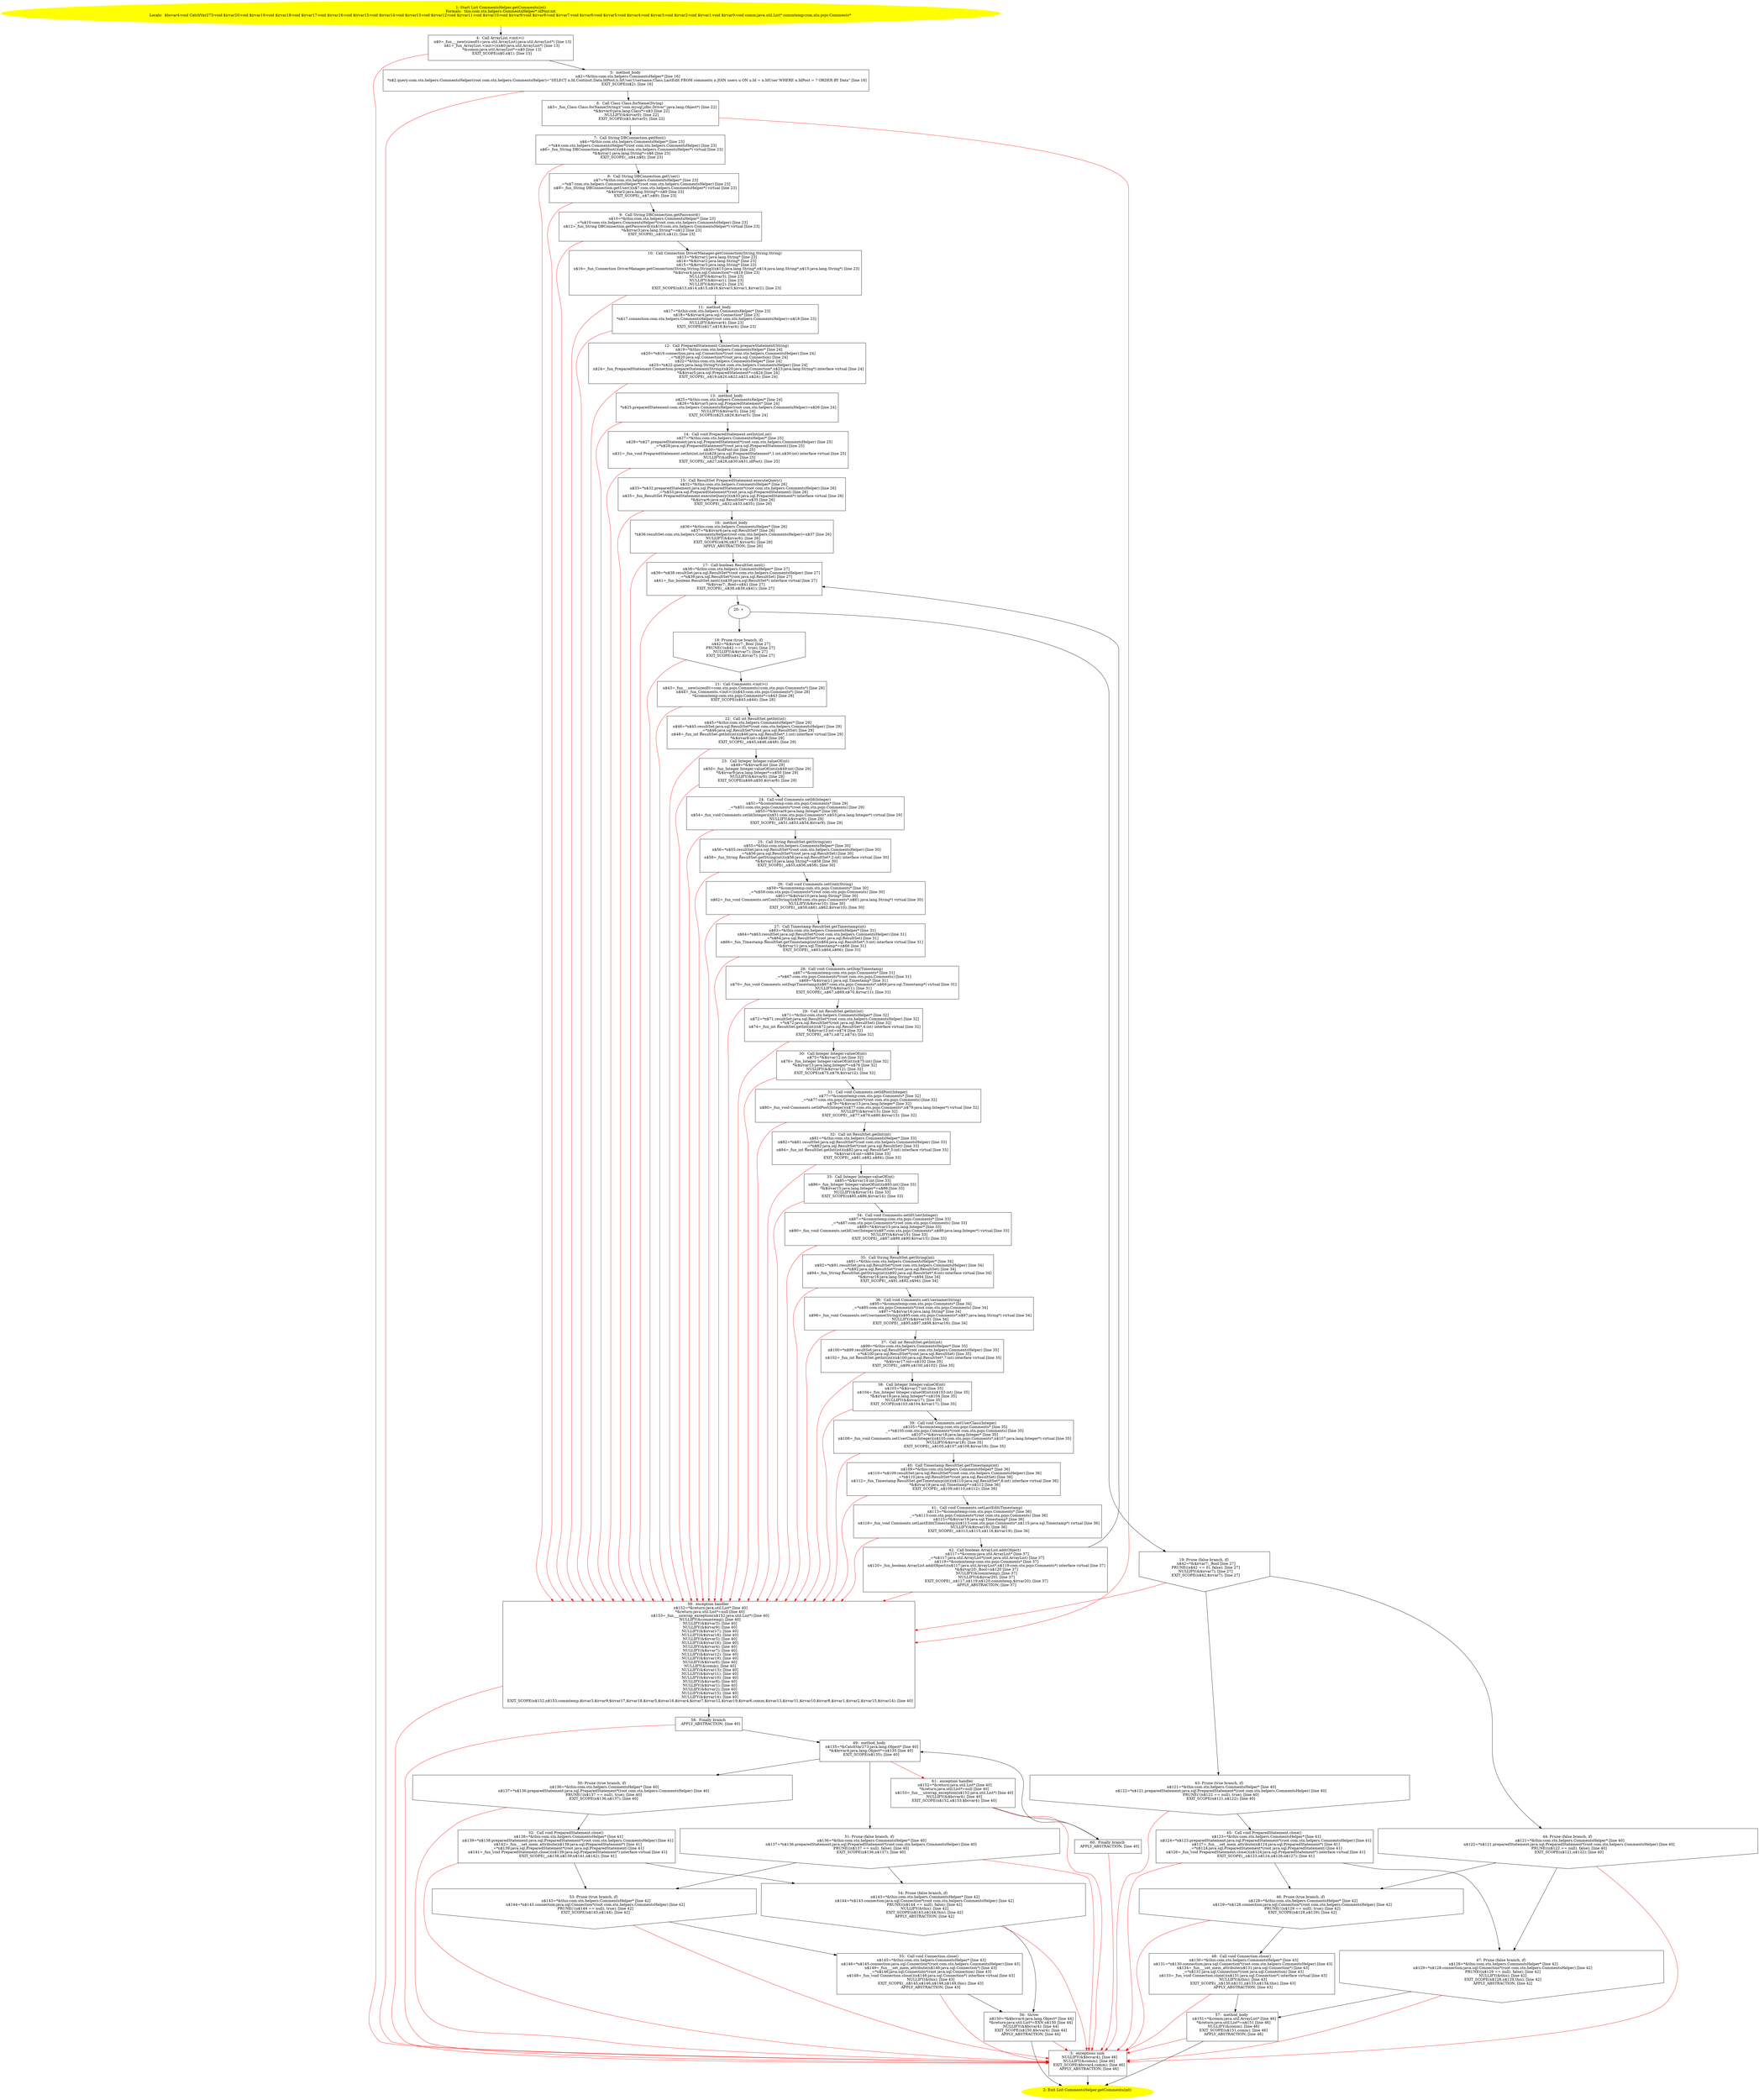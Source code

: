 /* @generated */
digraph cfg {
"com.stn.helpers.CommentsHelper.getComments(int):java.util.List.65c3b696d5424ba3a94d7f341de089ee_1" [label="1: Start List CommentsHelper.getComments(int)\nFormals:  this:com.stn.helpers.CommentsHelper* idPost:int\nLocals:  $bcvar4:void CatchVar273:void $irvar20:void $irvar19:void $irvar18:void $irvar17:void $irvar16:void $irvar15:void $irvar14:void $irvar13:void $irvar12:void $irvar11:void $irvar10:void $irvar9:void $irvar8:void $irvar7:void $irvar6:void $irvar5:void $irvar4:void $irvar3:void $irvar2:void $irvar1:void $irvar0:void comm:java.util.List* commtemp:com.stn.pojo.Comments* \n  " color=yellow style=filled]
	

	 "com.stn.helpers.CommentsHelper.getComments(int):java.util.List.65c3b696d5424ba3a94d7f341de089ee_1" -> "com.stn.helpers.CommentsHelper.getComments(int):java.util.List.65c3b696d5424ba3a94d7f341de089ee_4" ;
"com.stn.helpers.CommentsHelper.getComments(int):java.util.List.65c3b696d5424ba3a94d7f341de089ee_2" [label="2: Exit List CommentsHelper.getComments(int) \n  " color=yellow style=filled]
	

"com.stn.helpers.CommentsHelper.getComments(int):java.util.List.65c3b696d5424ba3a94d7f341de089ee_3" [label="3:  exceptions sink \n   NULLIFY(&$bcvar4); [line 46]\n  NULLIFY(&comm); [line 46]\n  EXIT_SCOPE($bcvar4,comm); [line 46]\n  APPLY_ABSTRACTION; [line 46]\n " shape="box"]
	

	 "com.stn.helpers.CommentsHelper.getComments(int):java.util.List.65c3b696d5424ba3a94d7f341de089ee_3" -> "com.stn.helpers.CommentsHelper.getComments(int):java.util.List.65c3b696d5424ba3a94d7f341de089ee_2" ;
"com.stn.helpers.CommentsHelper.getComments(int):java.util.List.65c3b696d5424ba3a94d7f341de089ee_4" [label="4:  Call ArrayList.<init>() \n   n$0=_fun___new(sizeof(t=java.util.ArrayList):java.util.ArrayList*) [line 13]\n  n$1=_fun_ArrayList.<init>()(n$0:java.util.ArrayList*) [line 13]\n  *&comm:java.util.ArrayList*=n$0 [line 13]\n  EXIT_SCOPE(n$0,n$1); [line 13]\n " shape="box"]
	

	 "com.stn.helpers.CommentsHelper.getComments(int):java.util.List.65c3b696d5424ba3a94d7f341de089ee_4" -> "com.stn.helpers.CommentsHelper.getComments(int):java.util.List.65c3b696d5424ba3a94d7f341de089ee_5" ;
	 "com.stn.helpers.CommentsHelper.getComments(int):java.util.List.65c3b696d5424ba3a94d7f341de089ee_4" -> "com.stn.helpers.CommentsHelper.getComments(int):java.util.List.65c3b696d5424ba3a94d7f341de089ee_3" [color="red" ];
"com.stn.helpers.CommentsHelper.getComments(int):java.util.List.65c3b696d5424ba3a94d7f341de089ee_5" [label="5:  method_body \n   n$2=*&this:com.stn.helpers.CommentsHelper* [line 16]\n  *n$2.query:com.stn.helpers.CommentsHelper(root com.stn.helpers.CommentsHelper)=\"SELECT n.Id,Continut,Data,IdPost,n.IdUser,Username,Class,LastEdit FROM comments n JOIN users u ON u.Id = n.IdUser WHERE n.IdPost = ? ORDER BY Data\" [line 16]\n  EXIT_SCOPE(n$2); [line 16]\n " shape="box"]
	

	 "com.stn.helpers.CommentsHelper.getComments(int):java.util.List.65c3b696d5424ba3a94d7f341de089ee_5" -> "com.stn.helpers.CommentsHelper.getComments(int):java.util.List.65c3b696d5424ba3a94d7f341de089ee_6" ;
	 "com.stn.helpers.CommentsHelper.getComments(int):java.util.List.65c3b696d5424ba3a94d7f341de089ee_5" -> "com.stn.helpers.CommentsHelper.getComments(int):java.util.List.65c3b696d5424ba3a94d7f341de089ee_3" [color="red" ];
"com.stn.helpers.CommentsHelper.getComments(int):java.util.List.65c3b696d5424ba3a94d7f341de089ee_6" [label="6:  Call Class Class.forName(String) \n   n$3=_fun_Class Class.forName(String)(\"com.mysql.jdbc.Driver\":java.lang.Object*) [line 22]\n  *&$irvar0:java.lang.Class*=n$3 [line 22]\n  NULLIFY(&$irvar0); [line 22]\n  EXIT_SCOPE(n$3,$irvar0); [line 22]\n " shape="box"]
	

	 "com.stn.helpers.CommentsHelper.getComments(int):java.util.List.65c3b696d5424ba3a94d7f341de089ee_6" -> "com.stn.helpers.CommentsHelper.getComments(int):java.util.List.65c3b696d5424ba3a94d7f341de089ee_7" ;
	 "com.stn.helpers.CommentsHelper.getComments(int):java.util.List.65c3b696d5424ba3a94d7f341de089ee_6" -> "com.stn.helpers.CommentsHelper.getComments(int):java.util.List.65c3b696d5424ba3a94d7f341de089ee_59" [color="red" ];
"com.stn.helpers.CommentsHelper.getComments(int):java.util.List.65c3b696d5424ba3a94d7f341de089ee_7" [label="7:  Call String DBConnection.getHost() \n   n$4=*&this:com.stn.helpers.CommentsHelper* [line 23]\n  _=*n$4:com.stn.helpers.CommentsHelper*(root com.stn.helpers.CommentsHelper) [line 23]\n  n$6=_fun_String DBConnection.getHost()(n$4:com.stn.helpers.CommentsHelper*) virtual [line 23]\n  *&$irvar1:java.lang.String*=n$6 [line 23]\n  EXIT_SCOPE(_,n$4,n$6); [line 23]\n " shape="box"]
	

	 "com.stn.helpers.CommentsHelper.getComments(int):java.util.List.65c3b696d5424ba3a94d7f341de089ee_7" -> "com.stn.helpers.CommentsHelper.getComments(int):java.util.List.65c3b696d5424ba3a94d7f341de089ee_8" ;
	 "com.stn.helpers.CommentsHelper.getComments(int):java.util.List.65c3b696d5424ba3a94d7f341de089ee_7" -> "com.stn.helpers.CommentsHelper.getComments(int):java.util.List.65c3b696d5424ba3a94d7f341de089ee_59" [color="red" ];
"com.stn.helpers.CommentsHelper.getComments(int):java.util.List.65c3b696d5424ba3a94d7f341de089ee_8" [label="8:  Call String DBConnection.getUser() \n   n$7=*&this:com.stn.helpers.CommentsHelper* [line 23]\n  _=*n$7:com.stn.helpers.CommentsHelper*(root com.stn.helpers.CommentsHelper) [line 23]\n  n$9=_fun_String DBConnection.getUser()(n$7:com.stn.helpers.CommentsHelper*) virtual [line 23]\n  *&$irvar2:java.lang.String*=n$9 [line 23]\n  EXIT_SCOPE(_,n$7,n$9); [line 23]\n " shape="box"]
	

	 "com.stn.helpers.CommentsHelper.getComments(int):java.util.List.65c3b696d5424ba3a94d7f341de089ee_8" -> "com.stn.helpers.CommentsHelper.getComments(int):java.util.List.65c3b696d5424ba3a94d7f341de089ee_9" ;
	 "com.stn.helpers.CommentsHelper.getComments(int):java.util.List.65c3b696d5424ba3a94d7f341de089ee_8" -> "com.stn.helpers.CommentsHelper.getComments(int):java.util.List.65c3b696d5424ba3a94d7f341de089ee_59" [color="red" ];
"com.stn.helpers.CommentsHelper.getComments(int):java.util.List.65c3b696d5424ba3a94d7f341de089ee_9" [label="9:  Call String DBConnection.getPassword() \n   n$10=*&this:com.stn.helpers.CommentsHelper* [line 23]\n  _=*n$10:com.stn.helpers.CommentsHelper*(root com.stn.helpers.CommentsHelper) [line 23]\n  n$12=_fun_String DBConnection.getPassword()(n$10:com.stn.helpers.CommentsHelper*) virtual [line 23]\n  *&$irvar3:java.lang.String*=n$12 [line 23]\n  EXIT_SCOPE(_,n$10,n$12); [line 23]\n " shape="box"]
	

	 "com.stn.helpers.CommentsHelper.getComments(int):java.util.List.65c3b696d5424ba3a94d7f341de089ee_9" -> "com.stn.helpers.CommentsHelper.getComments(int):java.util.List.65c3b696d5424ba3a94d7f341de089ee_10" ;
	 "com.stn.helpers.CommentsHelper.getComments(int):java.util.List.65c3b696d5424ba3a94d7f341de089ee_9" -> "com.stn.helpers.CommentsHelper.getComments(int):java.util.List.65c3b696d5424ba3a94d7f341de089ee_59" [color="red" ];
"com.stn.helpers.CommentsHelper.getComments(int):java.util.List.65c3b696d5424ba3a94d7f341de089ee_10" [label="10:  Call Connection DriverManager.getConnection(String,String,String) \n   n$13=*&$irvar1:java.lang.String* [line 23]\n  n$14=*&$irvar2:java.lang.String* [line 23]\n  n$15=*&$irvar3:java.lang.String* [line 23]\n  n$16=_fun_Connection DriverManager.getConnection(String,String,String)(n$13:java.lang.String*,n$14:java.lang.String*,n$15:java.lang.String*) [line 23]\n  *&$irvar4:java.sql.Connection*=n$16 [line 23]\n  NULLIFY(&$irvar3); [line 23]\n  NULLIFY(&$irvar1); [line 23]\n  NULLIFY(&$irvar2); [line 23]\n  EXIT_SCOPE(n$13,n$14,n$15,n$16,$irvar3,$irvar1,$irvar2); [line 23]\n " shape="box"]
	

	 "com.stn.helpers.CommentsHelper.getComments(int):java.util.List.65c3b696d5424ba3a94d7f341de089ee_10" -> "com.stn.helpers.CommentsHelper.getComments(int):java.util.List.65c3b696d5424ba3a94d7f341de089ee_11" ;
	 "com.stn.helpers.CommentsHelper.getComments(int):java.util.List.65c3b696d5424ba3a94d7f341de089ee_10" -> "com.stn.helpers.CommentsHelper.getComments(int):java.util.List.65c3b696d5424ba3a94d7f341de089ee_59" [color="red" ];
"com.stn.helpers.CommentsHelper.getComments(int):java.util.List.65c3b696d5424ba3a94d7f341de089ee_11" [label="11:  method_body \n   n$17=*&this:com.stn.helpers.CommentsHelper* [line 23]\n  n$18=*&$irvar4:java.sql.Connection* [line 23]\n  *n$17.connection:com.stn.helpers.CommentsHelper(root com.stn.helpers.CommentsHelper)=n$18 [line 23]\n  NULLIFY(&$irvar4); [line 23]\n  EXIT_SCOPE(n$17,n$18,$irvar4); [line 23]\n " shape="box"]
	

	 "com.stn.helpers.CommentsHelper.getComments(int):java.util.List.65c3b696d5424ba3a94d7f341de089ee_11" -> "com.stn.helpers.CommentsHelper.getComments(int):java.util.List.65c3b696d5424ba3a94d7f341de089ee_12" ;
	 "com.stn.helpers.CommentsHelper.getComments(int):java.util.List.65c3b696d5424ba3a94d7f341de089ee_11" -> "com.stn.helpers.CommentsHelper.getComments(int):java.util.List.65c3b696d5424ba3a94d7f341de089ee_59" [color="red" ];
"com.stn.helpers.CommentsHelper.getComments(int):java.util.List.65c3b696d5424ba3a94d7f341de089ee_12" [label="12:  Call PreparedStatement Connection.prepareStatement(String) \n   n$19=*&this:com.stn.helpers.CommentsHelper* [line 24]\n  n$20=*n$19.connection:java.sql.Connection*(root com.stn.helpers.CommentsHelper) [line 24]\n  _=*n$20:java.sql.Connection*(root java.sql.Connection) [line 24]\n  n$22=*&this:com.stn.helpers.CommentsHelper* [line 24]\n  n$23=*n$22.query:java.lang.String*(root com.stn.helpers.CommentsHelper) [line 24]\n  n$24=_fun_PreparedStatement Connection.prepareStatement(String)(n$20:java.sql.Connection*,n$23:java.lang.String*) interface virtual [line 24]\n  *&$irvar5:java.sql.PreparedStatement*=n$24 [line 24]\n  EXIT_SCOPE(_,n$19,n$20,n$22,n$23,n$24); [line 24]\n " shape="box"]
	

	 "com.stn.helpers.CommentsHelper.getComments(int):java.util.List.65c3b696d5424ba3a94d7f341de089ee_12" -> "com.stn.helpers.CommentsHelper.getComments(int):java.util.List.65c3b696d5424ba3a94d7f341de089ee_13" ;
	 "com.stn.helpers.CommentsHelper.getComments(int):java.util.List.65c3b696d5424ba3a94d7f341de089ee_12" -> "com.stn.helpers.CommentsHelper.getComments(int):java.util.List.65c3b696d5424ba3a94d7f341de089ee_59" [color="red" ];
"com.stn.helpers.CommentsHelper.getComments(int):java.util.List.65c3b696d5424ba3a94d7f341de089ee_13" [label="13:  method_body \n   n$25=*&this:com.stn.helpers.CommentsHelper* [line 24]\n  n$26=*&$irvar5:java.sql.PreparedStatement* [line 24]\n  *n$25.preparedStatement:com.stn.helpers.CommentsHelper(root com.stn.helpers.CommentsHelper)=n$26 [line 24]\n  NULLIFY(&$irvar5); [line 24]\n  EXIT_SCOPE(n$25,n$26,$irvar5); [line 24]\n " shape="box"]
	

	 "com.stn.helpers.CommentsHelper.getComments(int):java.util.List.65c3b696d5424ba3a94d7f341de089ee_13" -> "com.stn.helpers.CommentsHelper.getComments(int):java.util.List.65c3b696d5424ba3a94d7f341de089ee_14" ;
	 "com.stn.helpers.CommentsHelper.getComments(int):java.util.List.65c3b696d5424ba3a94d7f341de089ee_13" -> "com.stn.helpers.CommentsHelper.getComments(int):java.util.List.65c3b696d5424ba3a94d7f341de089ee_59" [color="red" ];
"com.stn.helpers.CommentsHelper.getComments(int):java.util.List.65c3b696d5424ba3a94d7f341de089ee_14" [label="14:  Call void PreparedStatement.setInt(int,int) \n   n$27=*&this:com.stn.helpers.CommentsHelper* [line 25]\n  n$28=*n$27.preparedStatement:java.sql.PreparedStatement*(root com.stn.helpers.CommentsHelper) [line 25]\n  _=*n$28:java.sql.PreparedStatement*(root java.sql.PreparedStatement) [line 25]\n  n$30=*&idPost:int [line 25]\n  n$31=_fun_void PreparedStatement.setInt(int,int)(n$28:java.sql.PreparedStatement*,1:int,n$30:int) interface virtual [line 25]\n  NULLIFY(&idPost); [line 25]\n  EXIT_SCOPE(_,n$27,n$28,n$30,n$31,idPost); [line 25]\n " shape="box"]
	

	 "com.stn.helpers.CommentsHelper.getComments(int):java.util.List.65c3b696d5424ba3a94d7f341de089ee_14" -> "com.stn.helpers.CommentsHelper.getComments(int):java.util.List.65c3b696d5424ba3a94d7f341de089ee_15" ;
	 "com.stn.helpers.CommentsHelper.getComments(int):java.util.List.65c3b696d5424ba3a94d7f341de089ee_14" -> "com.stn.helpers.CommentsHelper.getComments(int):java.util.List.65c3b696d5424ba3a94d7f341de089ee_59" [color="red" ];
"com.stn.helpers.CommentsHelper.getComments(int):java.util.List.65c3b696d5424ba3a94d7f341de089ee_15" [label="15:  Call ResultSet PreparedStatement.executeQuery() \n   n$32=*&this:com.stn.helpers.CommentsHelper* [line 26]\n  n$33=*n$32.preparedStatement:java.sql.PreparedStatement*(root com.stn.helpers.CommentsHelper) [line 26]\n  _=*n$33:java.sql.PreparedStatement*(root java.sql.PreparedStatement) [line 26]\n  n$35=_fun_ResultSet PreparedStatement.executeQuery()(n$33:java.sql.PreparedStatement*) interface virtual [line 26]\n  *&$irvar6:java.sql.ResultSet*=n$35 [line 26]\n  EXIT_SCOPE(_,n$32,n$33,n$35); [line 26]\n " shape="box"]
	

	 "com.stn.helpers.CommentsHelper.getComments(int):java.util.List.65c3b696d5424ba3a94d7f341de089ee_15" -> "com.stn.helpers.CommentsHelper.getComments(int):java.util.List.65c3b696d5424ba3a94d7f341de089ee_16" ;
	 "com.stn.helpers.CommentsHelper.getComments(int):java.util.List.65c3b696d5424ba3a94d7f341de089ee_15" -> "com.stn.helpers.CommentsHelper.getComments(int):java.util.List.65c3b696d5424ba3a94d7f341de089ee_59" [color="red" ];
"com.stn.helpers.CommentsHelper.getComments(int):java.util.List.65c3b696d5424ba3a94d7f341de089ee_16" [label="16:  method_body \n   n$36=*&this:com.stn.helpers.CommentsHelper* [line 26]\n  n$37=*&$irvar6:java.sql.ResultSet* [line 26]\n  *n$36.resultSet:com.stn.helpers.CommentsHelper(root com.stn.helpers.CommentsHelper)=n$37 [line 26]\n  NULLIFY(&$irvar6); [line 26]\n  EXIT_SCOPE(n$36,n$37,$irvar6); [line 26]\n  APPLY_ABSTRACTION; [line 26]\n " shape="box"]
	

	 "com.stn.helpers.CommentsHelper.getComments(int):java.util.List.65c3b696d5424ba3a94d7f341de089ee_16" -> "com.stn.helpers.CommentsHelper.getComments(int):java.util.List.65c3b696d5424ba3a94d7f341de089ee_17" ;
	 "com.stn.helpers.CommentsHelper.getComments(int):java.util.List.65c3b696d5424ba3a94d7f341de089ee_16" -> "com.stn.helpers.CommentsHelper.getComments(int):java.util.List.65c3b696d5424ba3a94d7f341de089ee_59" [color="red" ];
"com.stn.helpers.CommentsHelper.getComments(int):java.util.List.65c3b696d5424ba3a94d7f341de089ee_17" [label="17:  Call boolean ResultSet.next() \n   n$38=*&this:com.stn.helpers.CommentsHelper* [line 27]\n  n$39=*n$38.resultSet:java.sql.ResultSet*(root com.stn.helpers.CommentsHelper) [line 27]\n  _=*n$39:java.sql.ResultSet*(root java.sql.ResultSet) [line 27]\n  n$41=_fun_boolean ResultSet.next()(n$39:java.sql.ResultSet*) interface virtual [line 27]\n  *&$irvar7:_Bool=n$41 [line 27]\n  EXIT_SCOPE(_,n$38,n$39,n$41); [line 27]\n " shape="box"]
	

	 "com.stn.helpers.CommentsHelper.getComments(int):java.util.List.65c3b696d5424ba3a94d7f341de089ee_17" -> "com.stn.helpers.CommentsHelper.getComments(int):java.util.List.65c3b696d5424ba3a94d7f341de089ee_20" ;
	 "com.stn.helpers.CommentsHelper.getComments(int):java.util.List.65c3b696d5424ba3a94d7f341de089ee_17" -> "com.stn.helpers.CommentsHelper.getComments(int):java.util.List.65c3b696d5424ba3a94d7f341de089ee_59" [color="red" ];
"com.stn.helpers.CommentsHelper.getComments(int):java.util.List.65c3b696d5424ba3a94d7f341de089ee_18" [label="18: Prune (true branch, if) \n   n$42=*&$irvar7:_Bool [line 27]\n  PRUNE(!(n$42 == 0), true); [line 27]\n  NULLIFY(&$irvar7); [line 27]\n  EXIT_SCOPE(n$42,$irvar7); [line 27]\n " shape="invhouse"]
	

	 "com.stn.helpers.CommentsHelper.getComments(int):java.util.List.65c3b696d5424ba3a94d7f341de089ee_18" -> "com.stn.helpers.CommentsHelper.getComments(int):java.util.List.65c3b696d5424ba3a94d7f341de089ee_21" ;
	 "com.stn.helpers.CommentsHelper.getComments(int):java.util.List.65c3b696d5424ba3a94d7f341de089ee_18" -> "com.stn.helpers.CommentsHelper.getComments(int):java.util.List.65c3b696d5424ba3a94d7f341de089ee_59" [color="red" ];
"com.stn.helpers.CommentsHelper.getComments(int):java.util.List.65c3b696d5424ba3a94d7f341de089ee_19" [label="19: Prune (false branch, if) \n   n$42=*&$irvar7:_Bool [line 27]\n  PRUNE((n$42 == 0), false); [line 27]\n  NULLIFY(&$irvar7); [line 27]\n  EXIT_SCOPE(n$42,$irvar7); [line 27]\n " shape="invhouse"]
	

	 "com.stn.helpers.CommentsHelper.getComments(int):java.util.List.65c3b696d5424ba3a94d7f341de089ee_19" -> "com.stn.helpers.CommentsHelper.getComments(int):java.util.List.65c3b696d5424ba3a94d7f341de089ee_43" ;
	 "com.stn.helpers.CommentsHelper.getComments(int):java.util.List.65c3b696d5424ba3a94d7f341de089ee_19" -> "com.stn.helpers.CommentsHelper.getComments(int):java.util.List.65c3b696d5424ba3a94d7f341de089ee_44" ;
	 "com.stn.helpers.CommentsHelper.getComments(int):java.util.List.65c3b696d5424ba3a94d7f341de089ee_19" -> "com.stn.helpers.CommentsHelper.getComments(int):java.util.List.65c3b696d5424ba3a94d7f341de089ee_59" [color="red" ];
"com.stn.helpers.CommentsHelper.getComments(int):java.util.List.65c3b696d5424ba3a94d7f341de089ee_20" [label="20: + \n  " ]
	

	 "com.stn.helpers.CommentsHelper.getComments(int):java.util.List.65c3b696d5424ba3a94d7f341de089ee_20" -> "com.stn.helpers.CommentsHelper.getComments(int):java.util.List.65c3b696d5424ba3a94d7f341de089ee_18" ;
	 "com.stn.helpers.CommentsHelper.getComments(int):java.util.List.65c3b696d5424ba3a94d7f341de089ee_20" -> "com.stn.helpers.CommentsHelper.getComments(int):java.util.List.65c3b696d5424ba3a94d7f341de089ee_19" ;
"com.stn.helpers.CommentsHelper.getComments(int):java.util.List.65c3b696d5424ba3a94d7f341de089ee_21" [label="21:  Call Comments.<init>() \n   n$43=_fun___new(sizeof(t=com.stn.pojo.Comments):com.stn.pojo.Comments*) [line 28]\n  n$44=_fun_Comments.<init>()(n$43:com.stn.pojo.Comments*) [line 28]\n  *&commtemp:com.stn.pojo.Comments*=n$43 [line 28]\n  EXIT_SCOPE(n$43,n$44); [line 28]\n " shape="box"]
	

	 "com.stn.helpers.CommentsHelper.getComments(int):java.util.List.65c3b696d5424ba3a94d7f341de089ee_21" -> "com.stn.helpers.CommentsHelper.getComments(int):java.util.List.65c3b696d5424ba3a94d7f341de089ee_22" ;
	 "com.stn.helpers.CommentsHelper.getComments(int):java.util.List.65c3b696d5424ba3a94d7f341de089ee_21" -> "com.stn.helpers.CommentsHelper.getComments(int):java.util.List.65c3b696d5424ba3a94d7f341de089ee_59" [color="red" ];
"com.stn.helpers.CommentsHelper.getComments(int):java.util.List.65c3b696d5424ba3a94d7f341de089ee_22" [label="22:  Call int ResultSet.getInt(int) \n   n$45=*&this:com.stn.helpers.CommentsHelper* [line 29]\n  n$46=*n$45.resultSet:java.sql.ResultSet*(root com.stn.helpers.CommentsHelper) [line 29]\n  _=*n$46:java.sql.ResultSet*(root java.sql.ResultSet) [line 29]\n  n$48=_fun_int ResultSet.getInt(int)(n$46:java.sql.ResultSet*,1:int) interface virtual [line 29]\n  *&$irvar8:int=n$48 [line 29]\n  EXIT_SCOPE(_,n$45,n$46,n$48); [line 29]\n " shape="box"]
	

	 "com.stn.helpers.CommentsHelper.getComments(int):java.util.List.65c3b696d5424ba3a94d7f341de089ee_22" -> "com.stn.helpers.CommentsHelper.getComments(int):java.util.List.65c3b696d5424ba3a94d7f341de089ee_23" ;
	 "com.stn.helpers.CommentsHelper.getComments(int):java.util.List.65c3b696d5424ba3a94d7f341de089ee_22" -> "com.stn.helpers.CommentsHelper.getComments(int):java.util.List.65c3b696d5424ba3a94d7f341de089ee_59" [color="red" ];
"com.stn.helpers.CommentsHelper.getComments(int):java.util.List.65c3b696d5424ba3a94d7f341de089ee_23" [label="23:  Call Integer Integer.valueOf(int) \n   n$49=*&$irvar8:int [line 29]\n  n$50=_fun_Integer Integer.valueOf(int)(n$49:int) [line 29]\n  *&$irvar9:java.lang.Integer*=n$50 [line 29]\n  NULLIFY(&$irvar8); [line 29]\n  EXIT_SCOPE(n$49,n$50,$irvar8); [line 29]\n " shape="box"]
	

	 "com.stn.helpers.CommentsHelper.getComments(int):java.util.List.65c3b696d5424ba3a94d7f341de089ee_23" -> "com.stn.helpers.CommentsHelper.getComments(int):java.util.List.65c3b696d5424ba3a94d7f341de089ee_24" ;
	 "com.stn.helpers.CommentsHelper.getComments(int):java.util.List.65c3b696d5424ba3a94d7f341de089ee_23" -> "com.stn.helpers.CommentsHelper.getComments(int):java.util.List.65c3b696d5424ba3a94d7f341de089ee_59" [color="red" ];
"com.stn.helpers.CommentsHelper.getComments(int):java.util.List.65c3b696d5424ba3a94d7f341de089ee_24" [label="24:  Call void Comments.setId(Integer) \n   n$51=*&commtemp:com.stn.pojo.Comments* [line 29]\n  _=*n$51:com.stn.pojo.Comments*(root com.stn.pojo.Comments) [line 29]\n  n$53=*&$irvar9:java.lang.Integer* [line 29]\n  n$54=_fun_void Comments.setId(Integer)(n$51:com.stn.pojo.Comments*,n$53:java.lang.Integer*) virtual [line 29]\n  NULLIFY(&$irvar9); [line 29]\n  EXIT_SCOPE(_,n$51,n$53,n$54,$irvar9); [line 29]\n " shape="box"]
	

	 "com.stn.helpers.CommentsHelper.getComments(int):java.util.List.65c3b696d5424ba3a94d7f341de089ee_24" -> "com.stn.helpers.CommentsHelper.getComments(int):java.util.List.65c3b696d5424ba3a94d7f341de089ee_25" ;
	 "com.stn.helpers.CommentsHelper.getComments(int):java.util.List.65c3b696d5424ba3a94d7f341de089ee_24" -> "com.stn.helpers.CommentsHelper.getComments(int):java.util.List.65c3b696d5424ba3a94d7f341de089ee_59" [color="red" ];
"com.stn.helpers.CommentsHelper.getComments(int):java.util.List.65c3b696d5424ba3a94d7f341de089ee_25" [label="25:  Call String ResultSet.getString(int) \n   n$55=*&this:com.stn.helpers.CommentsHelper* [line 30]\n  n$56=*n$55.resultSet:java.sql.ResultSet*(root com.stn.helpers.CommentsHelper) [line 30]\n  _=*n$56:java.sql.ResultSet*(root java.sql.ResultSet) [line 30]\n  n$58=_fun_String ResultSet.getString(int)(n$56:java.sql.ResultSet*,2:int) interface virtual [line 30]\n  *&$irvar10:java.lang.String*=n$58 [line 30]\n  EXIT_SCOPE(_,n$55,n$56,n$58); [line 30]\n " shape="box"]
	

	 "com.stn.helpers.CommentsHelper.getComments(int):java.util.List.65c3b696d5424ba3a94d7f341de089ee_25" -> "com.stn.helpers.CommentsHelper.getComments(int):java.util.List.65c3b696d5424ba3a94d7f341de089ee_26" ;
	 "com.stn.helpers.CommentsHelper.getComments(int):java.util.List.65c3b696d5424ba3a94d7f341de089ee_25" -> "com.stn.helpers.CommentsHelper.getComments(int):java.util.List.65c3b696d5424ba3a94d7f341de089ee_59" [color="red" ];
"com.stn.helpers.CommentsHelper.getComments(int):java.util.List.65c3b696d5424ba3a94d7f341de089ee_26" [label="26:  Call void Comments.setCont(String) \n   n$59=*&commtemp:com.stn.pojo.Comments* [line 30]\n  _=*n$59:com.stn.pojo.Comments*(root com.stn.pojo.Comments) [line 30]\n  n$61=*&$irvar10:java.lang.String* [line 30]\n  n$62=_fun_void Comments.setCont(String)(n$59:com.stn.pojo.Comments*,n$61:java.lang.String*) virtual [line 30]\n  NULLIFY(&$irvar10); [line 30]\n  EXIT_SCOPE(_,n$59,n$61,n$62,$irvar10); [line 30]\n " shape="box"]
	

	 "com.stn.helpers.CommentsHelper.getComments(int):java.util.List.65c3b696d5424ba3a94d7f341de089ee_26" -> "com.stn.helpers.CommentsHelper.getComments(int):java.util.List.65c3b696d5424ba3a94d7f341de089ee_27" ;
	 "com.stn.helpers.CommentsHelper.getComments(int):java.util.List.65c3b696d5424ba3a94d7f341de089ee_26" -> "com.stn.helpers.CommentsHelper.getComments(int):java.util.List.65c3b696d5424ba3a94d7f341de089ee_59" [color="red" ];
"com.stn.helpers.CommentsHelper.getComments(int):java.util.List.65c3b696d5424ba3a94d7f341de089ee_27" [label="27:  Call Timestamp ResultSet.getTimestamp(int) \n   n$63=*&this:com.stn.helpers.CommentsHelper* [line 31]\n  n$64=*n$63.resultSet:java.sql.ResultSet*(root com.stn.helpers.CommentsHelper) [line 31]\n  _=*n$64:java.sql.ResultSet*(root java.sql.ResultSet) [line 31]\n  n$66=_fun_Timestamp ResultSet.getTimestamp(int)(n$64:java.sql.ResultSet*,3:int) interface virtual [line 31]\n  *&$irvar11:java.sql.Timestamp*=n$66 [line 31]\n  EXIT_SCOPE(_,n$63,n$64,n$66); [line 31]\n " shape="box"]
	

	 "com.stn.helpers.CommentsHelper.getComments(int):java.util.List.65c3b696d5424ba3a94d7f341de089ee_27" -> "com.stn.helpers.CommentsHelper.getComments(int):java.util.List.65c3b696d5424ba3a94d7f341de089ee_28" ;
	 "com.stn.helpers.CommentsHelper.getComments(int):java.util.List.65c3b696d5424ba3a94d7f341de089ee_27" -> "com.stn.helpers.CommentsHelper.getComments(int):java.util.List.65c3b696d5424ba3a94d7f341de089ee_59" [color="red" ];
"com.stn.helpers.CommentsHelper.getComments(int):java.util.List.65c3b696d5424ba3a94d7f341de089ee_28" [label="28:  Call void Comments.setDop(Timestamp) \n   n$67=*&commtemp:com.stn.pojo.Comments* [line 31]\n  _=*n$67:com.stn.pojo.Comments*(root com.stn.pojo.Comments) [line 31]\n  n$69=*&$irvar11:java.sql.Timestamp* [line 31]\n  n$70=_fun_void Comments.setDop(Timestamp)(n$67:com.stn.pojo.Comments*,n$69:java.sql.Timestamp*) virtual [line 31]\n  NULLIFY(&$irvar11); [line 31]\n  EXIT_SCOPE(_,n$67,n$69,n$70,$irvar11); [line 31]\n " shape="box"]
	

	 "com.stn.helpers.CommentsHelper.getComments(int):java.util.List.65c3b696d5424ba3a94d7f341de089ee_28" -> "com.stn.helpers.CommentsHelper.getComments(int):java.util.List.65c3b696d5424ba3a94d7f341de089ee_29" ;
	 "com.stn.helpers.CommentsHelper.getComments(int):java.util.List.65c3b696d5424ba3a94d7f341de089ee_28" -> "com.stn.helpers.CommentsHelper.getComments(int):java.util.List.65c3b696d5424ba3a94d7f341de089ee_59" [color="red" ];
"com.stn.helpers.CommentsHelper.getComments(int):java.util.List.65c3b696d5424ba3a94d7f341de089ee_29" [label="29:  Call int ResultSet.getInt(int) \n   n$71=*&this:com.stn.helpers.CommentsHelper* [line 32]\n  n$72=*n$71.resultSet:java.sql.ResultSet*(root com.stn.helpers.CommentsHelper) [line 32]\n  _=*n$72:java.sql.ResultSet*(root java.sql.ResultSet) [line 32]\n  n$74=_fun_int ResultSet.getInt(int)(n$72:java.sql.ResultSet*,4:int) interface virtual [line 32]\n  *&$irvar12:int=n$74 [line 32]\n  EXIT_SCOPE(_,n$71,n$72,n$74); [line 32]\n " shape="box"]
	

	 "com.stn.helpers.CommentsHelper.getComments(int):java.util.List.65c3b696d5424ba3a94d7f341de089ee_29" -> "com.stn.helpers.CommentsHelper.getComments(int):java.util.List.65c3b696d5424ba3a94d7f341de089ee_30" ;
	 "com.stn.helpers.CommentsHelper.getComments(int):java.util.List.65c3b696d5424ba3a94d7f341de089ee_29" -> "com.stn.helpers.CommentsHelper.getComments(int):java.util.List.65c3b696d5424ba3a94d7f341de089ee_59" [color="red" ];
"com.stn.helpers.CommentsHelper.getComments(int):java.util.List.65c3b696d5424ba3a94d7f341de089ee_30" [label="30:  Call Integer Integer.valueOf(int) \n   n$75=*&$irvar12:int [line 32]\n  n$76=_fun_Integer Integer.valueOf(int)(n$75:int) [line 32]\n  *&$irvar13:java.lang.Integer*=n$76 [line 32]\n  NULLIFY(&$irvar12); [line 32]\n  EXIT_SCOPE(n$75,n$76,$irvar12); [line 32]\n " shape="box"]
	

	 "com.stn.helpers.CommentsHelper.getComments(int):java.util.List.65c3b696d5424ba3a94d7f341de089ee_30" -> "com.stn.helpers.CommentsHelper.getComments(int):java.util.List.65c3b696d5424ba3a94d7f341de089ee_31" ;
	 "com.stn.helpers.CommentsHelper.getComments(int):java.util.List.65c3b696d5424ba3a94d7f341de089ee_30" -> "com.stn.helpers.CommentsHelper.getComments(int):java.util.List.65c3b696d5424ba3a94d7f341de089ee_59" [color="red" ];
"com.stn.helpers.CommentsHelper.getComments(int):java.util.List.65c3b696d5424ba3a94d7f341de089ee_31" [label="31:  Call void Comments.setIdPost(Integer) \n   n$77=*&commtemp:com.stn.pojo.Comments* [line 32]\n  _=*n$77:com.stn.pojo.Comments*(root com.stn.pojo.Comments) [line 32]\n  n$79=*&$irvar13:java.lang.Integer* [line 32]\n  n$80=_fun_void Comments.setIdPost(Integer)(n$77:com.stn.pojo.Comments*,n$79:java.lang.Integer*) virtual [line 32]\n  NULLIFY(&$irvar13); [line 32]\n  EXIT_SCOPE(_,n$77,n$79,n$80,$irvar13); [line 32]\n " shape="box"]
	

	 "com.stn.helpers.CommentsHelper.getComments(int):java.util.List.65c3b696d5424ba3a94d7f341de089ee_31" -> "com.stn.helpers.CommentsHelper.getComments(int):java.util.List.65c3b696d5424ba3a94d7f341de089ee_32" ;
	 "com.stn.helpers.CommentsHelper.getComments(int):java.util.List.65c3b696d5424ba3a94d7f341de089ee_31" -> "com.stn.helpers.CommentsHelper.getComments(int):java.util.List.65c3b696d5424ba3a94d7f341de089ee_59" [color="red" ];
"com.stn.helpers.CommentsHelper.getComments(int):java.util.List.65c3b696d5424ba3a94d7f341de089ee_32" [label="32:  Call int ResultSet.getInt(int) \n   n$81=*&this:com.stn.helpers.CommentsHelper* [line 33]\n  n$82=*n$81.resultSet:java.sql.ResultSet*(root com.stn.helpers.CommentsHelper) [line 33]\n  _=*n$82:java.sql.ResultSet*(root java.sql.ResultSet) [line 33]\n  n$84=_fun_int ResultSet.getInt(int)(n$82:java.sql.ResultSet*,5:int) interface virtual [line 33]\n  *&$irvar14:int=n$84 [line 33]\n  EXIT_SCOPE(_,n$81,n$82,n$84); [line 33]\n " shape="box"]
	

	 "com.stn.helpers.CommentsHelper.getComments(int):java.util.List.65c3b696d5424ba3a94d7f341de089ee_32" -> "com.stn.helpers.CommentsHelper.getComments(int):java.util.List.65c3b696d5424ba3a94d7f341de089ee_33" ;
	 "com.stn.helpers.CommentsHelper.getComments(int):java.util.List.65c3b696d5424ba3a94d7f341de089ee_32" -> "com.stn.helpers.CommentsHelper.getComments(int):java.util.List.65c3b696d5424ba3a94d7f341de089ee_59" [color="red" ];
"com.stn.helpers.CommentsHelper.getComments(int):java.util.List.65c3b696d5424ba3a94d7f341de089ee_33" [label="33:  Call Integer Integer.valueOf(int) \n   n$85=*&$irvar14:int [line 33]\n  n$86=_fun_Integer Integer.valueOf(int)(n$85:int) [line 33]\n  *&$irvar15:java.lang.Integer*=n$86 [line 33]\n  NULLIFY(&$irvar14); [line 33]\n  EXIT_SCOPE(n$85,n$86,$irvar14); [line 33]\n " shape="box"]
	

	 "com.stn.helpers.CommentsHelper.getComments(int):java.util.List.65c3b696d5424ba3a94d7f341de089ee_33" -> "com.stn.helpers.CommentsHelper.getComments(int):java.util.List.65c3b696d5424ba3a94d7f341de089ee_34" ;
	 "com.stn.helpers.CommentsHelper.getComments(int):java.util.List.65c3b696d5424ba3a94d7f341de089ee_33" -> "com.stn.helpers.CommentsHelper.getComments(int):java.util.List.65c3b696d5424ba3a94d7f341de089ee_59" [color="red" ];
"com.stn.helpers.CommentsHelper.getComments(int):java.util.List.65c3b696d5424ba3a94d7f341de089ee_34" [label="34:  Call void Comments.setIdUser(Integer) \n   n$87=*&commtemp:com.stn.pojo.Comments* [line 33]\n  _=*n$87:com.stn.pojo.Comments*(root com.stn.pojo.Comments) [line 33]\n  n$89=*&$irvar15:java.lang.Integer* [line 33]\n  n$90=_fun_void Comments.setIdUser(Integer)(n$87:com.stn.pojo.Comments*,n$89:java.lang.Integer*) virtual [line 33]\n  NULLIFY(&$irvar15); [line 33]\n  EXIT_SCOPE(_,n$87,n$89,n$90,$irvar15); [line 33]\n " shape="box"]
	

	 "com.stn.helpers.CommentsHelper.getComments(int):java.util.List.65c3b696d5424ba3a94d7f341de089ee_34" -> "com.stn.helpers.CommentsHelper.getComments(int):java.util.List.65c3b696d5424ba3a94d7f341de089ee_35" ;
	 "com.stn.helpers.CommentsHelper.getComments(int):java.util.List.65c3b696d5424ba3a94d7f341de089ee_34" -> "com.stn.helpers.CommentsHelper.getComments(int):java.util.List.65c3b696d5424ba3a94d7f341de089ee_59" [color="red" ];
"com.stn.helpers.CommentsHelper.getComments(int):java.util.List.65c3b696d5424ba3a94d7f341de089ee_35" [label="35:  Call String ResultSet.getString(int) \n   n$91=*&this:com.stn.helpers.CommentsHelper* [line 34]\n  n$92=*n$91.resultSet:java.sql.ResultSet*(root com.stn.helpers.CommentsHelper) [line 34]\n  _=*n$92:java.sql.ResultSet*(root java.sql.ResultSet) [line 34]\n  n$94=_fun_String ResultSet.getString(int)(n$92:java.sql.ResultSet*,6:int) interface virtual [line 34]\n  *&$irvar16:java.lang.String*=n$94 [line 34]\n  EXIT_SCOPE(_,n$91,n$92,n$94); [line 34]\n " shape="box"]
	

	 "com.stn.helpers.CommentsHelper.getComments(int):java.util.List.65c3b696d5424ba3a94d7f341de089ee_35" -> "com.stn.helpers.CommentsHelper.getComments(int):java.util.List.65c3b696d5424ba3a94d7f341de089ee_36" ;
	 "com.stn.helpers.CommentsHelper.getComments(int):java.util.List.65c3b696d5424ba3a94d7f341de089ee_35" -> "com.stn.helpers.CommentsHelper.getComments(int):java.util.List.65c3b696d5424ba3a94d7f341de089ee_59" [color="red" ];
"com.stn.helpers.CommentsHelper.getComments(int):java.util.List.65c3b696d5424ba3a94d7f341de089ee_36" [label="36:  Call void Comments.setUsername(String) \n   n$95=*&commtemp:com.stn.pojo.Comments* [line 34]\n  _=*n$95:com.stn.pojo.Comments*(root com.stn.pojo.Comments) [line 34]\n  n$97=*&$irvar16:java.lang.String* [line 34]\n  n$98=_fun_void Comments.setUsername(String)(n$95:com.stn.pojo.Comments*,n$97:java.lang.String*) virtual [line 34]\n  NULLIFY(&$irvar16); [line 34]\n  EXIT_SCOPE(_,n$95,n$97,n$98,$irvar16); [line 34]\n " shape="box"]
	

	 "com.stn.helpers.CommentsHelper.getComments(int):java.util.List.65c3b696d5424ba3a94d7f341de089ee_36" -> "com.stn.helpers.CommentsHelper.getComments(int):java.util.List.65c3b696d5424ba3a94d7f341de089ee_37" ;
	 "com.stn.helpers.CommentsHelper.getComments(int):java.util.List.65c3b696d5424ba3a94d7f341de089ee_36" -> "com.stn.helpers.CommentsHelper.getComments(int):java.util.List.65c3b696d5424ba3a94d7f341de089ee_59" [color="red" ];
"com.stn.helpers.CommentsHelper.getComments(int):java.util.List.65c3b696d5424ba3a94d7f341de089ee_37" [label="37:  Call int ResultSet.getInt(int) \n   n$99=*&this:com.stn.helpers.CommentsHelper* [line 35]\n  n$100=*n$99.resultSet:java.sql.ResultSet*(root com.stn.helpers.CommentsHelper) [line 35]\n  _=*n$100:java.sql.ResultSet*(root java.sql.ResultSet) [line 35]\n  n$102=_fun_int ResultSet.getInt(int)(n$100:java.sql.ResultSet*,7:int) interface virtual [line 35]\n  *&$irvar17:int=n$102 [line 35]\n  EXIT_SCOPE(_,n$99,n$100,n$102); [line 35]\n " shape="box"]
	

	 "com.stn.helpers.CommentsHelper.getComments(int):java.util.List.65c3b696d5424ba3a94d7f341de089ee_37" -> "com.stn.helpers.CommentsHelper.getComments(int):java.util.List.65c3b696d5424ba3a94d7f341de089ee_38" ;
	 "com.stn.helpers.CommentsHelper.getComments(int):java.util.List.65c3b696d5424ba3a94d7f341de089ee_37" -> "com.stn.helpers.CommentsHelper.getComments(int):java.util.List.65c3b696d5424ba3a94d7f341de089ee_59" [color="red" ];
"com.stn.helpers.CommentsHelper.getComments(int):java.util.List.65c3b696d5424ba3a94d7f341de089ee_38" [label="38:  Call Integer Integer.valueOf(int) \n   n$103=*&$irvar17:int [line 35]\n  n$104=_fun_Integer Integer.valueOf(int)(n$103:int) [line 35]\n  *&$irvar18:java.lang.Integer*=n$104 [line 35]\n  NULLIFY(&$irvar17); [line 35]\n  EXIT_SCOPE(n$103,n$104,$irvar17); [line 35]\n " shape="box"]
	

	 "com.stn.helpers.CommentsHelper.getComments(int):java.util.List.65c3b696d5424ba3a94d7f341de089ee_38" -> "com.stn.helpers.CommentsHelper.getComments(int):java.util.List.65c3b696d5424ba3a94d7f341de089ee_39" ;
	 "com.stn.helpers.CommentsHelper.getComments(int):java.util.List.65c3b696d5424ba3a94d7f341de089ee_38" -> "com.stn.helpers.CommentsHelper.getComments(int):java.util.List.65c3b696d5424ba3a94d7f341de089ee_59" [color="red" ];
"com.stn.helpers.CommentsHelper.getComments(int):java.util.List.65c3b696d5424ba3a94d7f341de089ee_39" [label="39:  Call void Comments.setUserClass(Integer) \n   n$105=*&commtemp:com.stn.pojo.Comments* [line 35]\n  _=*n$105:com.stn.pojo.Comments*(root com.stn.pojo.Comments) [line 35]\n  n$107=*&$irvar18:java.lang.Integer* [line 35]\n  n$108=_fun_void Comments.setUserClass(Integer)(n$105:com.stn.pojo.Comments*,n$107:java.lang.Integer*) virtual [line 35]\n  NULLIFY(&$irvar18); [line 35]\n  EXIT_SCOPE(_,n$105,n$107,n$108,$irvar18); [line 35]\n " shape="box"]
	

	 "com.stn.helpers.CommentsHelper.getComments(int):java.util.List.65c3b696d5424ba3a94d7f341de089ee_39" -> "com.stn.helpers.CommentsHelper.getComments(int):java.util.List.65c3b696d5424ba3a94d7f341de089ee_40" ;
	 "com.stn.helpers.CommentsHelper.getComments(int):java.util.List.65c3b696d5424ba3a94d7f341de089ee_39" -> "com.stn.helpers.CommentsHelper.getComments(int):java.util.List.65c3b696d5424ba3a94d7f341de089ee_59" [color="red" ];
"com.stn.helpers.CommentsHelper.getComments(int):java.util.List.65c3b696d5424ba3a94d7f341de089ee_40" [label="40:  Call Timestamp ResultSet.getTimestamp(int) \n   n$109=*&this:com.stn.helpers.CommentsHelper* [line 36]\n  n$110=*n$109.resultSet:java.sql.ResultSet*(root com.stn.helpers.CommentsHelper) [line 36]\n  _=*n$110:java.sql.ResultSet*(root java.sql.ResultSet) [line 36]\n  n$112=_fun_Timestamp ResultSet.getTimestamp(int)(n$110:java.sql.ResultSet*,8:int) interface virtual [line 36]\n  *&$irvar19:java.sql.Timestamp*=n$112 [line 36]\n  EXIT_SCOPE(_,n$109,n$110,n$112); [line 36]\n " shape="box"]
	

	 "com.stn.helpers.CommentsHelper.getComments(int):java.util.List.65c3b696d5424ba3a94d7f341de089ee_40" -> "com.stn.helpers.CommentsHelper.getComments(int):java.util.List.65c3b696d5424ba3a94d7f341de089ee_41" ;
	 "com.stn.helpers.CommentsHelper.getComments(int):java.util.List.65c3b696d5424ba3a94d7f341de089ee_40" -> "com.stn.helpers.CommentsHelper.getComments(int):java.util.List.65c3b696d5424ba3a94d7f341de089ee_59" [color="red" ];
"com.stn.helpers.CommentsHelper.getComments(int):java.util.List.65c3b696d5424ba3a94d7f341de089ee_41" [label="41:  Call void Comments.setLastEdit(Timestamp) \n   n$113=*&commtemp:com.stn.pojo.Comments* [line 36]\n  _=*n$113:com.stn.pojo.Comments*(root com.stn.pojo.Comments) [line 36]\n  n$115=*&$irvar19:java.sql.Timestamp* [line 36]\n  n$116=_fun_void Comments.setLastEdit(Timestamp)(n$113:com.stn.pojo.Comments*,n$115:java.sql.Timestamp*) virtual [line 36]\n  NULLIFY(&$irvar19); [line 36]\n  EXIT_SCOPE(_,n$113,n$115,n$116,$irvar19); [line 36]\n " shape="box"]
	

	 "com.stn.helpers.CommentsHelper.getComments(int):java.util.List.65c3b696d5424ba3a94d7f341de089ee_41" -> "com.stn.helpers.CommentsHelper.getComments(int):java.util.List.65c3b696d5424ba3a94d7f341de089ee_42" ;
	 "com.stn.helpers.CommentsHelper.getComments(int):java.util.List.65c3b696d5424ba3a94d7f341de089ee_41" -> "com.stn.helpers.CommentsHelper.getComments(int):java.util.List.65c3b696d5424ba3a94d7f341de089ee_59" [color="red" ];
"com.stn.helpers.CommentsHelper.getComments(int):java.util.List.65c3b696d5424ba3a94d7f341de089ee_42" [label="42:  Call boolean ArrayList.add(Object) \n   n$117=*&comm:java.util.ArrayList* [line 37]\n  _=*n$117:java.util.ArrayList*(root java.util.ArrayList) [line 37]\n  n$119=*&commtemp:com.stn.pojo.Comments* [line 37]\n  n$120=_fun_boolean ArrayList.add(Object)(n$117:java.util.ArrayList*,n$119:com.stn.pojo.Comments*) interface virtual [line 37]\n  *&$irvar20:_Bool=n$120 [line 37]\n  NULLIFY(&commtemp); [line 37]\n  NULLIFY(&$irvar20); [line 37]\n  EXIT_SCOPE(_,n$117,n$119,n$120,commtemp,$irvar20); [line 37]\n  APPLY_ABSTRACTION; [line 37]\n " shape="box"]
	

	 "com.stn.helpers.CommentsHelper.getComments(int):java.util.List.65c3b696d5424ba3a94d7f341de089ee_42" -> "com.stn.helpers.CommentsHelper.getComments(int):java.util.List.65c3b696d5424ba3a94d7f341de089ee_17" ;
	 "com.stn.helpers.CommentsHelper.getComments(int):java.util.List.65c3b696d5424ba3a94d7f341de089ee_42" -> "com.stn.helpers.CommentsHelper.getComments(int):java.util.List.65c3b696d5424ba3a94d7f341de089ee_59" [color="red" ];
"com.stn.helpers.CommentsHelper.getComments(int):java.util.List.65c3b696d5424ba3a94d7f341de089ee_43" [label="43: Prune (true branch, if) \n   n$121=*&this:com.stn.helpers.CommentsHelper* [line 40]\n  n$122=*n$121.preparedStatement:java.sql.PreparedStatement*(root com.stn.helpers.CommentsHelper) [line 40]\n  PRUNE(!(n$122 == null), true); [line 40]\n  EXIT_SCOPE(n$121,n$122); [line 40]\n " shape="invhouse"]
	

	 "com.stn.helpers.CommentsHelper.getComments(int):java.util.List.65c3b696d5424ba3a94d7f341de089ee_43" -> "com.stn.helpers.CommentsHelper.getComments(int):java.util.List.65c3b696d5424ba3a94d7f341de089ee_45" ;
	 "com.stn.helpers.CommentsHelper.getComments(int):java.util.List.65c3b696d5424ba3a94d7f341de089ee_43" -> "com.stn.helpers.CommentsHelper.getComments(int):java.util.List.65c3b696d5424ba3a94d7f341de089ee_3" [color="red" ];
"com.stn.helpers.CommentsHelper.getComments(int):java.util.List.65c3b696d5424ba3a94d7f341de089ee_44" [label="44: Prune (false branch, if) \n   n$121=*&this:com.stn.helpers.CommentsHelper* [line 40]\n  n$122=*n$121.preparedStatement:java.sql.PreparedStatement*(root com.stn.helpers.CommentsHelper) [line 40]\n  PRUNE((n$122 == null), false); [line 40]\n  EXIT_SCOPE(n$121,n$122); [line 40]\n " shape="invhouse"]
	

	 "com.stn.helpers.CommentsHelper.getComments(int):java.util.List.65c3b696d5424ba3a94d7f341de089ee_44" -> "com.stn.helpers.CommentsHelper.getComments(int):java.util.List.65c3b696d5424ba3a94d7f341de089ee_46" ;
	 "com.stn.helpers.CommentsHelper.getComments(int):java.util.List.65c3b696d5424ba3a94d7f341de089ee_44" -> "com.stn.helpers.CommentsHelper.getComments(int):java.util.List.65c3b696d5424ba3a94d7f341de089ee_47" ;
	 "com.stn.helpers.CommentsHelper.getComments(int):java.util.List.65c3b696d5424ba3a94d7f341de089ee_44" -> "com.stn.helpers.CommentsHelper.getComments(int):java.util.List.65c3b696d5424ba3a94d7f341de089ee_3" [color="red" ];
"com.stn.helpers.CommentsHelper.getComments(int):java.util.List.65c3b696d5424ba3a94d7f341de089ee_45" [label="45:  Call void PreparedStatement.close() \n   n$123=*&this:com.stn.helpers.CommentsHelper* [line 41]\n  n$124=*n$123.preparedStatement:java.sql.PreparedStatement*(root com.stn.helpers.CommentsHelper) [line 41]\n  n$127=_fun___set_mem_attribute(n$124:java.sql.PreparedStatement*) [line 41]\n  _=*n$124:java.sql.PreparedStatement*(root java.sql.PreparedStatement) [line 41]\n  n$126=_fun_void PreparedStatement.close()(n$124:java.sql.PreparedStatement*) interface virtual [line 41]\n  EXIT_SCOPE(_,n$123,n$124,n$126,n$127); [line 41]\n " shape="box"]
	

	 "com.stn.helpers.CommentsHelper.getComments(int):java.util.List.65c3b696d5424ba3a94d7f341de089ee_45" -> "com.stn.helpers.CommentsHelper.getComments(int):java.util.List.65c3b696d5424ba3a94d7f341de089ee_46" ;
	 "com.stn.helpers.CommentsHelper.getComments(int):java.util.List.65c3b696d5424ba3a94d7f341de089ee_45" -> "com.stn.helpers.CommentsHelper.getComments(int):java.util.List.65c3b696d5424ba3a94d7f341de089ee_47" ;
	 "com.stn.helpers.CommentsHelper.getComments(int):java.util.List.65c3b696d5424ba3a94d7f341de089ee_45" -> "com.stn.helpers.CommentsHelper.getComments(int):java.util.List.65c3b696d5424ba3a94d7f341de089ee_3" [color="red" ];
"com.stn.helpers.CommentsHelper.getComments(int):java.util.List.65c3b696d5424ba3a94d7f341de089ee_46" [label="46: Prune (true branch, if) \n   n$128=*&this:com.stn.helpers.CommentsHelper* [line 42]\n  n$129=*n$128.connection:java.sql.Connection*(root com.stn.helpers.CommentsHelper) [line 42]\n  PRUNE(!(n$129 == null), true); [line 42]\n  EXIT_SCOPE(n$128,n$129); [line 42]\n " shape="invhouse"]
	

	 "com.stn.helpers.CommentsHelper.getComments(int):java.util.List.65c3b696d5424ba3a94d7f341de089ee_46" -> "com.stn.helpers.CommentsHelper.getComments(int):java.util.List.65c3b696d5424ba3a94d7f341de089ee_48" ;
	 "com.stn.helpers.CommentsHelper.getComments(int):java.util.List.65c3b696d5424ba3a94d7f341de089ee_46" -> "com.stn.helpers.CommentsHelper.getComments(int):java.util.List.65c3b696d5424ba3a94d7f341de089ee_3" [color="red" ];
"com.stn.helpers.CommentsHelper.getComments(int):java.util.List.65c3b696d5424ba3a94d7f341de089ee_47" [label="47: Prune (false branch, if) \n   n$128=*&this:com.stn.helpers.CommentsHelper* [line 42]\n  n$129=*n$128.connection:java.sql.Connection*(root com.stn.helpers.CommentsHelper) [line 42]\n  PRUNE((n$129 == null), false); [line 42]\n  NULLIFY(&this); [line 42]\n  EXIT_SCOPE(n$128,n$129,this); [line 42]\n  APPLY_ABSTRACTION; [line 42]\n " shape="invhouse"]
	

	 "com.stn.helpers.CommentsHelper.getComments(int):java.util.List.65c3b696d5424ba3a94d7f341de089ee_47" -> "com.stn.helpers.CommentsHelper.getComments(int):java.util.List.65c3b696d5424ba3a94d7f341de089ee_57" ;
	 "com.stn.helpers.CommentsHelper.getComments(int):java.util.List.65c3b696d5424ba3a94d7f341de089ee_47" -> "com.stn.helpers.CommentsHelper.getComments(int):java.util.List.65c3b696d5424ba3a94d7f341de089ee_3" [color="red" ];
"com.stn.helpers.CommentsHelper.getComments(int):java.util.List.65c3b696d5424ba3a94d7f341de089ee_48" [label="48:  Call void Connection.close() \n   n$130=*&this:com.stn.helpers.CommentsHelper* [line 43]\n  n$131=*n$130.connection:java.sql.Connection*(root com.stn.helpers.CommentsHelper) [line 43]\n  n$134=_fun___set_mem_attribute(n$131:java.sql.Connection*) [line 43]\n  _=*n$131:java.sql.Connection*(root java.sql.Connection) [line 43]\n  n$133=_fun_void Connection.close()(n$131:java.sql.Connection*) interface virtual [line 43]\n  NULLIFY(&this); [line 43]\n  EXIT_SCOPE(_,n$130,n$131,n$133,n$134,this); [line 43]\n  APPLY_ABSTRACTION; [line 43]\n " shape="box"]
	

	 "com.stn.helpers.CommentsHelper.getComments(int):java.util.List.65c3b696d5424ba3a94d7f341de089ee_48" -> "com.stn.helpers.CommentsHelper.getComments(int):java.util.List.65c3b696d5424ba3a94d7f341de089ee_57" ;
	 "com.stn.helpers.CommentsHelper.getComments(int):java.util.List.65c3b696d5424ba3a94d7f341de089ee_48" -> "com.stn.helpers.CommentsHelper.getComments(int):java.util.List.65c3b696d5424ba3a94d7f341de089ee_3" [color="red" ];
"com.stn.helpers.CommentsHelper.getComments(int):java.util.List.65c3b696d5424ba3a94d7f341de089ee_49" [label="49:  method_body \n   n$135=*&CatchVar273:java.lang.Object* [line 40]\n  *&$bcvar4:java.lang.Object*=n$135 [line 40]\n  EXIT_SCOPE(n$135); [line 40]\n " shape="box"]
	

	 "com.stn.helpers.CommentsHelper.getComments(int):java.util.List.65c3b696d5424ba3a94d7f341de089ee_49" -> "com.stn.helpers.CommentsHelper.getComments(int):java.util.List.65c3b696d5424ba3a94d7f341de089ee_50" ;
	 "com.stn.helpers.CommentsHelper.getComments(int):java.util.List.65c3b696d5424ba3a94d7f341de089ee_49" -> "com.stn.helpers.CommentsHelper.getComments(int):java.util.List.65c3b696d5424ba3a94d7f341de089ee_51" ;
	 "com.stn.helpers.CommentsHelper.getComments(int):java.util.List.65c3b696d5424ba3a94d7f341de089ee_49" -> "com.stn.helpers.CommentsHelper.getComments(int):java.util.List.65c3b696d5424ba3a94d7f341de089ee_61" [color="red" ];
"com.stn.helpers.CommentsHelper.getComments(int):java.util.List.65c3b696d5424ba3a94d7f341de089ee_50" [label="50: Prune (true branch, if) \n   n$136=*&this:com.stn.helpers.CommentsHelper* [line 40]\n  n$137=*n$136.preparedStatement:java.sql.PreparedStatement*(root com.stn.helpers.CommentsHelper) [line 40]\n  PRUNE(!(n$137 == null), true); [line 40]\n  EXIT_SCOPE(n$136,n$137); [line 40]\n " shape="invhouse"]
	

	 "com.stn.helpers.CommentsHelper.getComments(int):java.util.List.65c3b696d5424ba3a94d7f341de089ee_50" -> "com.stn.helpers.CommentsHelper.getComments(int):java.util.List.65c3b696d5424ba3a94d7f341de089ee_52" ;
	 "com.stn.helpers.CommentsHelper.getComments(int):java.util.List.65c3b696d5424ba3a94d7f341de089ee_50" -> "com.stn.helpers.CommentsHelper.getComments(int):java.util.List.65c3b696d5424ba3a94d7f341de089ee_3" [color="red" ];
"com.stn.helpers.CommentsHelper.getComments(int):java.util.List.65c3b696d5424ba3a94d7f341de089ee_51" [label="51: Prune (false branch, if) \n   n$136=*&this:com.stn.helpers.CommentsHelper* [line 40]\n  n$137=*n$136.preparedStatement:java.sql.PreparedStatement*(root com.stn.helpers.CommentsHelper) [line 40]\n  PRUNE((n$137 == null), false); [line 40]\n  EXIT_SCOPE(n$136,n$137); [line 40]\n " shape="invhouse"]
	

	 "com.stn.helpers.CommentsHelper.getComments(int):java.util.List.65c3b696d5424ba3a94d7f341de089ee_51" -> "com.stn.helpers.CommentsHelper.getComments(int):java.util.List.65c3b696d5424ba3a94d7f341de089ee_53" ;
	 "com.stn.helpers.CommentsHelper.getComments(int):java.util.List.65c3b696d5424ba3a94d7f341de089ee_51" -> "com.stn.helpers.CommentsHelper.getComments(int):java.util.List.65c3b696d5424ba3a94d7f341de089ee_54" ;
	 "com.stn.helpers.CommentsHelper.getComments(int):java.util.List.65c3b696d5424ba3a94d7f341de089ee_51" -> "com.stn.helpers.CommentsHelper.getComments(int):java.util.List.65c3b696d5424ba3a94d7f341de089ee_3" [color="red" ];
"com.stn.helpers.CommentsHelper.getComments(int):java.util.List.65c3b696d5424ba3a94d7f341de089ee_52" [label="52:  Call void PreparedStatement.close() \n   n$138=*&this:com.stn.helpers.CommentsHelper* [line 41]\n  n$139=*n$138.preparedStatement:java.sql.PreparedStatement*(root com.stn.helpers.CommentsHelper) [line 41]\n  n$142=_fun___set_mem_attribute(n$139:java.sql.PreparedStatement*) [line 41]\n  _=*n$139:java.sql.PreparedStatement*(root java.sql.PreparedStatement) [line 41]\n  n$141=_fun_void PreparedStatement.close()(n$139:java.sql.PreparedStatement*) interface virtual [line 41]\n  EXIT_SCOPE(_,n$138,n$139,n$141,n$142); [line 41]\n " shape="box"]
	

	 "com.stn.helpers.CommentsHelper.getComments(int):java.util.List.65c3b696d5424ba3a94d7f341de089ee_52" -> "com.stn.helpers.CommentsHelper.getComments(int):java.util.List.65c3b696d5424ba3a94d7f341de089ee_53" ;
	 "com.stn.helpers.CommentsHelper.getComments(int):java.util.List.65c3b696d5424ba3a94d7f341de089ee_52" -> "com.stn.helpers.CommentsHelper.getComments(int):java.util.List.65c3b696d5424ba3a94d7f341de089ee_54" ;
	 "com.stn.helpers.CommentsHelper.getComments(int):java.util.List.65c3b696d5424ba3a94d7f341de089ee_52" -> "com.stn.helpers.CommentsHelper.getComments(int):java.util.List.65c3b696d5424ba3a94d7f341de089ee_3" [color="red" ];
"com.stn.helpers.CommentsHelper.getComments(int):java.util.List.65c3b696d5424ba3a94d7f341de089ee_53" [label="53: Prune (true branch, if) \n   n$143=*&this:com.stn.helpers.CommentsHelper* [line 42]\n  n$144=*n$143.connection:java.sql.Connection*(root com.stn.helpers.CommentsHelper) [line 42]\n  PRUNE(!(n$144 == null), true); [line 42]\n  EXIT_SCOPE(n$143,n$144); [line 42]\n " shape="invhouse"]
	

	 "com.stn.helpers.CommentsHelper.getComments(int):java.util.List.65c3b696d5424ba3a94d7f341de089ee_53" -> "com.stn.helpers.CommentsHelper.getComments(int):java.util.List.65c3b696d5424ba3a94d7f341de089ee_55" ;
	 "com.stn.helpers.CommentsHelper.getComments(int):java.util.List.65c3b696d5424ba3a94d7f341de089ee_53" -> "com.stn.helpers.CommentsHelper.getComments(int):java.util.List.65c3b696d5424ba3a94d7f341de089ee_3" [color="red" ];
"com.stn.helpers.CommentsHelper.getComments(int):java.util.List.65c3b696d5424ba3a94d7f341de089ee_54" [label="54: Prune (false branch, if) \n   n$143=*&this:com.stn.helpers.CommentsHelper* [line 42]\n  n$144=*n$143.connection:java.sql.Connection*(root com.stn.helpers.CommentsHelper) [line 42]\n  PRUNE((n$144 == null), false); [line 42]\n  NULLIFY(&this); [line 42]\n  EXIT_SCOPE(n$143,n$144,this); [line 42]\n  APPLY_ABSTRACTION; [line 42]\n " shape="invhouse"]
	

	 "com.stn.helpers.CommentsHelper.getComments(int):java.util.List.65c3b696d5424ba3a94d7f341de089ee_54" -> "com.stn.helpers.CommentsHelper.getComments(int):java.util.List.65c3b696d5424ba3a94d7f341de089ee_56" ;
	 "com.stn.helpers.CommentsHelper.getComments(int):java.util.List.65c3b696d5424ba3a94d7f341de089ee_54" -> "com.stn.helpers.CommentsHelper.getComments(int):java.util.List.65c3b696d5424ba3a94d7f341de089ee_3" [color="red" ];
"com.stn.helpers.CommentsHelper.getComments(int):java.util.List.65c3b696d5424ba3a94d7f341de089ee_55" [label="55:  Call void Connection.close() \n   n$145=*&this:com.stn.helpers.CommentsHelper* [line 43]\n  n$146=*n$145.connection:java.sql.Connection*(root com.stn.helpers.CommentsHelper) [line 43]\n  n$149=_fun___set_mem_attribute(n$146:java.sql.Connection*) [line 43]\n  _=*n$146:java.sql.Connection*(root java.sql.Connection) [line 43]\n  n$148=_fun_void Connection.close()(n$146:java.sql.Connection*) interface virtual [line 43]\n  NULLIFY(&this); [line 43]\n  EXIT_SCOPE(_,n$145,n$146,n$148,n$149,this); [line 43]\n  APPLY_ABSTRACTION; [line 43]\n " shape="box"]
	

	 "com.stn.helpers.CommentsHelper.getComments(int):java.util.List.65c3b696d5424ba3a94d7f341de089ee_55" -> "com.stn.helpers.CommentsHelper.getComments(int):java.util.List.65c3b696d5424ba3a94d7f341de089ee_56" ;
	 "com.stn.helpers.CommentsHelper.getComments(int):java.util.List.65c3b696d5424ba3a94d7f341de089ee_55" -> "com.stn.helpers.CommentsHelper.getComments(int):java.util.List.65c3b696d5424ba3a94d7f341de089ee_3" [color="red" ];
"com.stn.helpers.CommentsHelper.getComments(int):java.util.List.65c3b696d5424ba3a94d7f341de089ee_56" [label="56:  throw \n   n$150=*&$bcvar4:java.lang.Object* [line 44]\n  *&return:java.util.List*=EXN n$150 [line 44]\n  NULLIFY(&$bcvar4); [line 44]\n  EXIT_SCOPE(n$150,$bcvar4); [line 44]\n  APPLY_ABSTRACTION; [line 44]\n " shape="box"]
	

	 "com.stn.helpers.CommentsHelper.getComments(int):java.util.List.65c3b696d5424ba3a94d7f341de089ee_56" -> "com.stn.helpers.CommentsHelper.getComments(int):java.util.List.65c3b696d5424ba3a94d7f341de089ee_2" ;
	 "com.stn.helpers.CommentsHelper.getComments(int):java.util.List.65c3b696d5424ba3a94d7f341de089ee_56" -> "com.stn.helpers.CommentsHelper.getComments(int):java.util.List.65c3b696d5424ba3a94d7f341de089ee_3" [color="red" ];
"com.stn.helpers.CommentsHelper.getComments(int):java.util.List.65c3b696d5424ba3a94d7f341de089ee_57" [label="57:  method_body \n   n$151=*&comm:java.util.ArrayList* [line 46]\n  *&return:java.util.List*=n$151 [line 46]\n  NULLIFY(&comm); [line 46]\n  EXIT_SCOPE(n$151,comm); [line 46]\n  APPLY_ABSTRACTION; [line 46]\n " shape="box"]
	

	 "com.stn.helpers.CommentsHelper.getComments(int):java.util.List.65c3b696d5424ba3a94d7f341de089ee_57" -> "com.stn.helpers.CommentsHelper.getComments(int):java.util.List.65c3b696d5424ba3a94d7f341de089ee_2" ;
	 "com.stn.helpers.CommentsHelper.getComments(int):java.util.List.65c3b696d5424ba3a94d7f341de089ee_57" -> "com.stn.helpers.CommentsHelper.getComments(int):java.util.List.65c3b696d5424ba3a94d7f341de089ee_3" [color="red" ];
"com.stn.helpers.CommentsHelper.getComments(int):java.util.List.65c3b696d5424ba3a94d7f341de089ee_58" [label="58:  Finally branch \n   APPLY_ABSTRACTION; [line 40]\n " shape="box"]
	

	 "com.stn.helpers.CommentsHelper.getComments(int):java.util.List.65c3b696d5424ba3a94d7f341de089ee_58" -> "com.stn.helpers.CommentsHelper.getComments(int):java.util.List.65c3b696d5424ba3a94d7f341de089ee_49" ;
	 "com.stn.helpers.CommentsHelper.getComments(int):java.util.List.65c3b696d5424ba3a94d7f341de089ee_58" -> "com.stn.helpers.CommentsHelper.getComments(int):java.util.List.65c3b696d5424ba3a94d7f341de089ee_3" [color="red" ];
"com.stn.helpers.CommentsHelper.getComments(int):java.util.List.65c3b696d5424ba3a94d7f341de089ee_59" [label="59:  exception handler \n   n$152=*&return:java.util.List* [line 40]\n  *&return:java.util.List*=null [line 40]\n  n$153=_fun___unwrap_exception(n$152:java.util.List*) [line 40]\n  NULLIFY(&commtemp); [line 40]\n  NULLIFY(&$irvar3); [line 40]\n  NULLIFY(&$irvar9); [line 40]\n  NULLIFY(&$irvar17); [line 40]\n  NULLIFY(&$irvar18); [line 40]\n  NULLIFY(&$irvar5); [line 40]\n  NULLIFY(&$irvar16); [line 40]\n  NULLIFY(&$irvar4); [line 40]\n  NULLIFY(&$irvar7); [line 40]\n  NULLIFY(&$irvar12); [line 40]\n  NULLIFY(&$irvar19); [line 40]\n  NULLIFY(&$irvar6); [line 40]\n  NULLIFY(&comm); [line 40]\n  NULLIFY(&$irvar13); [line 40]\n  NULLIFY(&$irvar11); [line 40]\n  NULLIFY(&$irvar10); [line 40]\n  NULLIFY(&$irvar8); [line 40]\n  NULLIFY(&$irvar1); [line 40]\n  NULLIFY(&$irvar2); [line 40]\n  NULLIFY(&$irvar15); [line 40]\n  NULLIFY(&$irvar14); [line 40]\n  EXIT_SCOPE(n$152,n$153,commtemp,$irvar3,$irvar9,$irvar17,$irvar18,$irvar5,$irvar16,$irvar4,$irvar7,$irvar12,$irvar19,$irvar6,comm,$irvar13,$irvar11,$irvar10,$irvar8,$irvar1,$irvar2,$irvar15,$irvar14); [line 40]\n " shape="box"]
	

	 "com.stn.helpers.CommentsHelper.getComments(int):java.util.List.65c3b696d5424ba3a94d7f341de089ee_59" -> "com.stn.helpers.CommentsHelper.getComments(int):java.util.List.65c3b696d5424ba3a94d7f341de089ee_58" ;
	 "com.stn.helpers.CommentsHelper.getComments(int):java.util.List.65c3b696d5424ba3a94d7f341de089ee_59" -> "com.stn.helpers.CommentsHelper.getComments(int):java.util.List.65c3b696d5424ba3a94d7f341de089ee_3" [color="red" ];
"com.stn.helpers.CommentsHelper.getComments(int):java.util.List.65c3b696d5424ba3a94d7f341de089ee_60" [label="60:  Finally branch \n   APPLY_ABSTRACTION; [line 40]\n " shape="box"]
	

	 "com.stn.helpers.CommentsHelper.getComments(int):java.util.List.65c3b696d5424ba3a94d7f341de089ee_60" -> "com.stn.helpers.CommentsHelper.getComments(int):java.util.List.65c3b696d5424ba3a94d7f341de089ee_49" ;
	 "com.stn.helpers.CommentsHelper.getComments(int):java.util.List.65c3b696d5424ba3a94d7f341de089ee_60" -> "com.stn.helpers.CommentsHelper.getComments(int):java.util.List.65c3b696d5424ba3a94d7f341de089ee_3" [color="red" ];
"com.stn.helpers.CommentsHelper.getComments(int):java.util.List.65c3b696d5424ba3a94d7f341de089ee_61" [label="61:  exception handler \n   n$152=*&return:java.util.List* [line 40]\n  *&return:java.util.List*=null [line 40]\n  n$153=_fun___unwrap_exception(n$152:java.util.List*) [line 40]\n  NULLIFY(&$bcvar4); [line 40]\n  EXIT_SCOPE(n$152,n$153,$bcvar4); [line 40]\n " shape="box"]
	

	 "com.stn.helpers.CommentsHelper.getComments(int):java.util.List.65c3b696d5424ba3a94d7f341de089ee_61" -> "com.stn.helpers.CommentsHelper.getComments(int):java.util.List.65c3b696d5424ba3a94d7f341de089ee_60" ;
	 "com.stn.helpers.CommentsHelper.getComments(int):java.util.List.65c3b696d5424ba3a94d7f341de089ee_61" -> "com.stn.helpers.CommentsHelper.getComments(int):java.util.List.65c3b696d5424ba3a94d7f341de089ee_3" [color="red" ];
}
